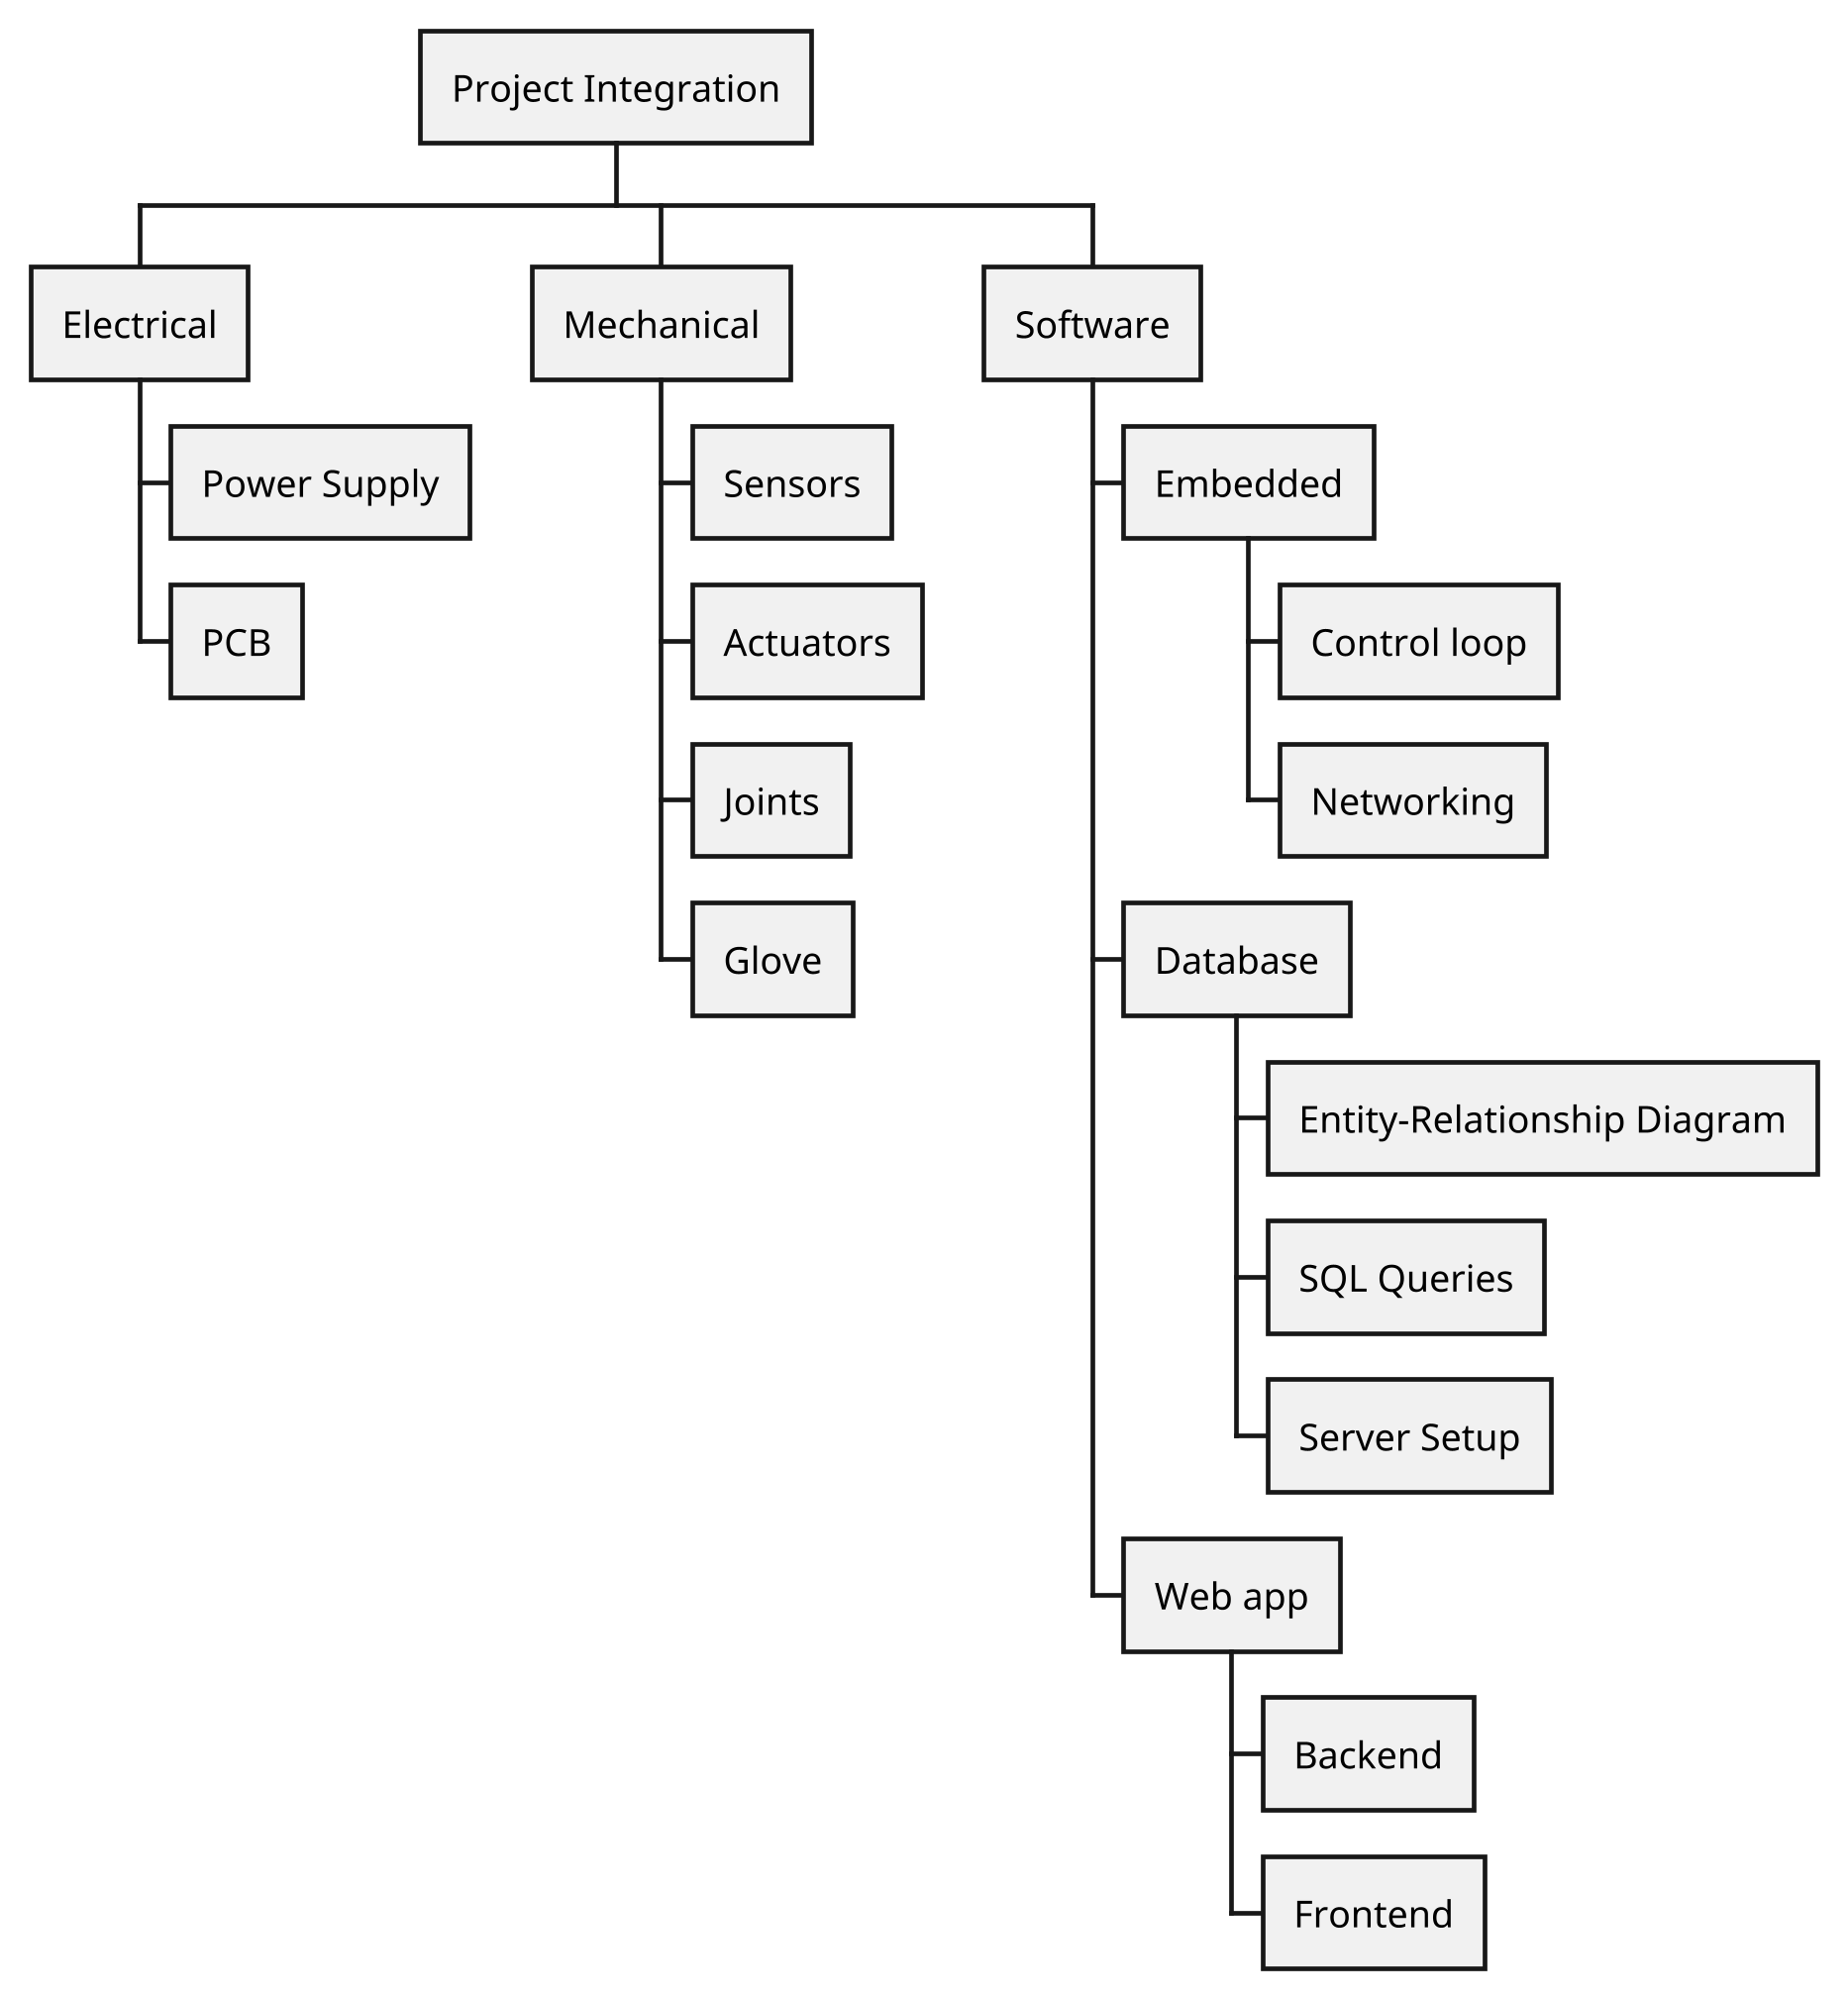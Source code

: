 @startwbs

skinparam dpi 300

* Project Integration
** Electrical
*** Power Supply
*** PCB
** Mechanical
*** Sensors
*** Actuators
*** Joints
*** Glove
** Software
*** Embedded
**** Control loop
**** Networking
*** Database
**** Entity-Relationship Diagram
**** SQL Queries
**** Server Setup
*** Web app
**** Backend
**** Frontend

@endwbs
